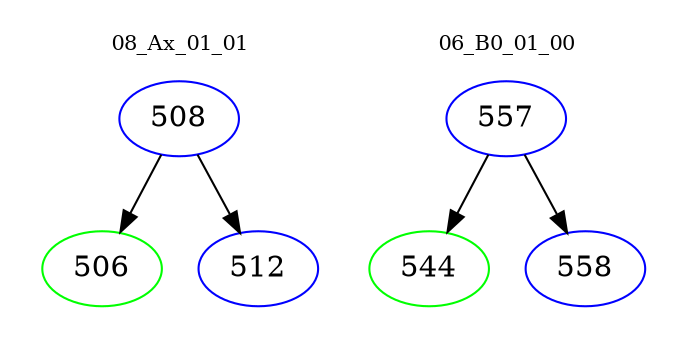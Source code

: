 digraph{
subgraph cluster_0 {
color = white
label = "08_Ax_01_01";
fontsize=10;
T0_508 [label="508", color="blue"]
T0_508 -> T0_506 [color="black"]
T0_506 [label="506", color="green"]
T0_508 -> T0_512 [color="black"]
T0_512 [label="512", color="blue"]
}
subgraph cluster_1 {
color = white
label = "06_B0_01_00";
fontsize=10;
T1_557 [label="557", color="blue"]
T1_557 -> T1_544 [color="black"]
T1_544 [label="544", color="green"]
T1_557 -> T1_558 [color="black"]
T1_558 [label="558", color="blue"]
}
}
